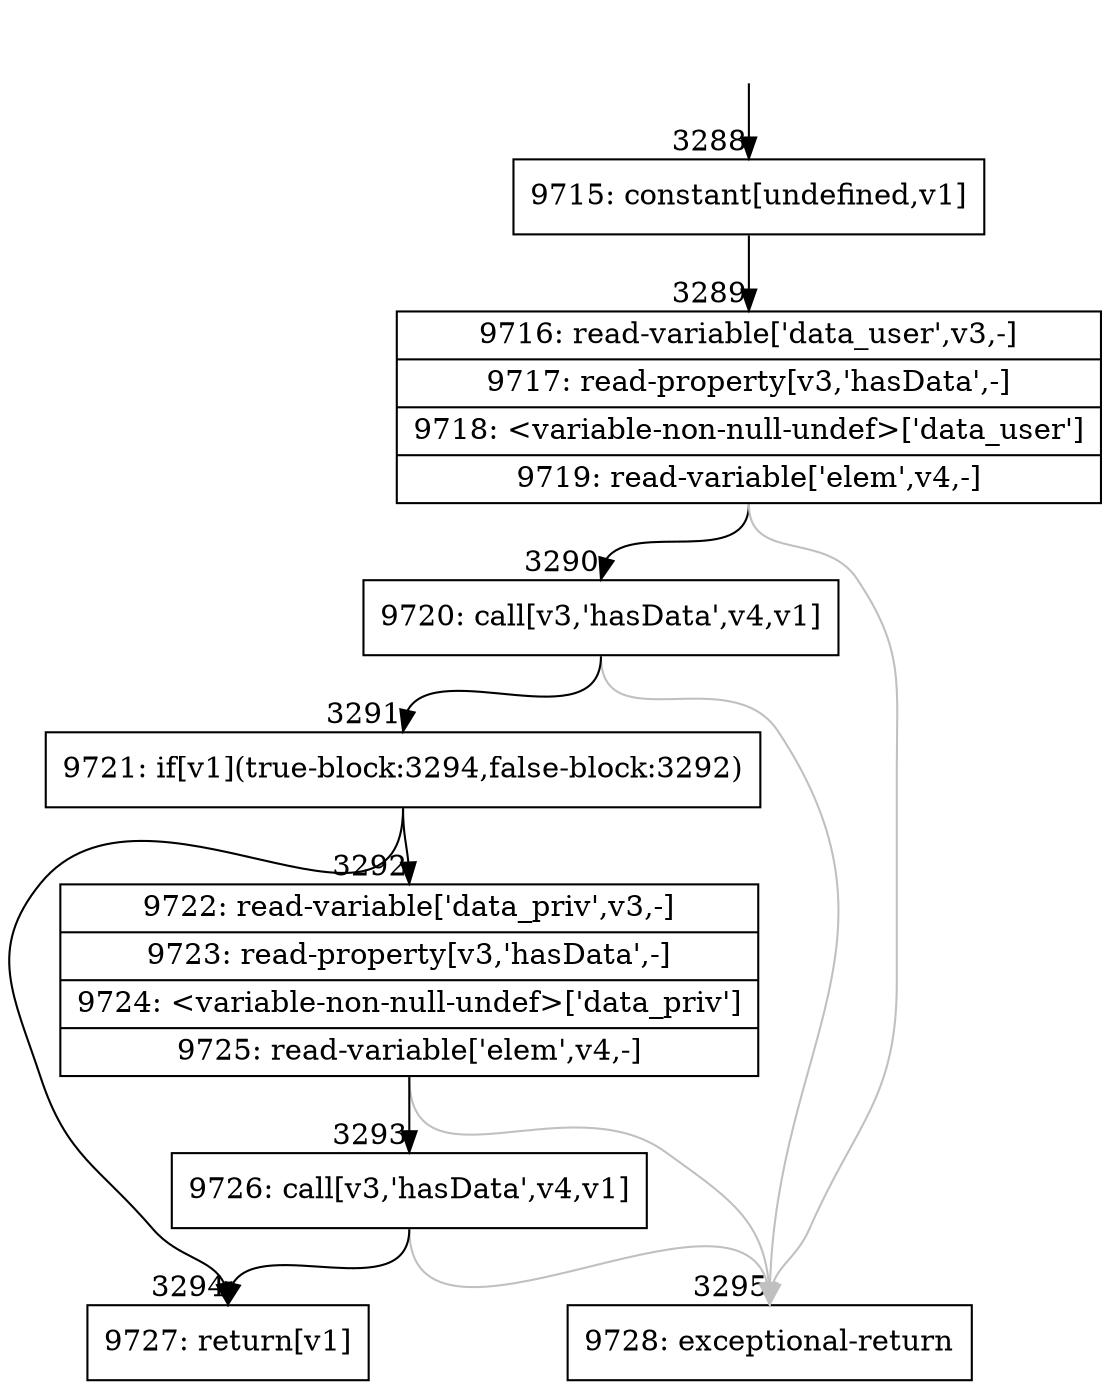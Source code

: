 digraph {
rankdir="TD"
BB_entry215[shape=none,label=""];
BB_entry215 -> BB3288 [tailport=s, headport=n, headlabel="    3288"]
BB3288 [shape=record label="{9715: constant[undefined,v1]}" ] 
BB3288 -> BB3289 [tailport=s, headport=n, headlabel="      3289"]
BB3289 [shape=record label="{9716: read-variable['data_user',v3,-]|9717: read-property[v3,'hasData',-]|9718: \<variable-non-null-undef\>['data_user']|9719: read-variable['elem',v4,-]}" ] 
BB3289 -> BB3290 [tailport=s, headport=n, headlabel="      3290"]
BB3289 -> BB3295 [tailport=s, headport=n, color=gray, headlabel="      3295"]
BB3290 [shape=record label="{9720: call[v3,'hasData',v4,v1]}" ] 
BB3290 -> BB3291 [tailport=s, headport=n, headlabel="      3291"]
BB3290 -> BB3295 [tailport=s, headport=n, color=gray]
BB3291 [shape=record label="{9721: if[v1](true-block:3294,false-block:3292)}" ] 
BB3291 -> BB3294 [tailport=s, headport=n, headlabel="      3294"]
BB3291 -> BB3292 [tailport=s, headport=n, headlabel="      3292"]
BB3292 [shape=record label="{9722: read-variable['data_priv',v3,-]|9723: read-property[v3,'hasData',-]|9724: \<variable-non-null-undef\>['data_priv']|9725: read-variable['elem',v4,-]}" ] 
BB3292 -> BB3293 [tailport=s, headport=n, headlabel="      3293"]
BB3292 -> BB3295 [tailport=s, headport=n, color=gray]
BB3293 [shape=record label="{9726: call[v3,'hasData',v4,v1]}" ] 
BB3293 -> BB3294 [tailport=s, headport=n]
BB3293 -> BB3295 [tailport=s, headport=n, color=gray]
BB3294 [shape=record label="{9727: return[v1]}" ] 
BB3295 [shape=record label="{9728: exceptional-return}" ] 
}
